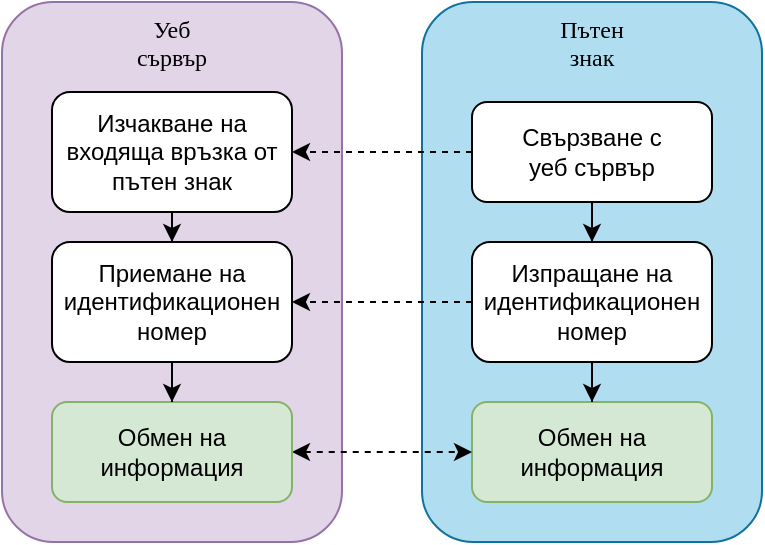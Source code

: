 <mxfile version="12.7.0" type="device"><diagram id="C5RBs43oDa-KdzZeNtuy" name="Page-1"><mxGraphModel dx="813" dy="407" grid="1" gridSize="10" guides="1" tooltips="1" connect="1" arrows="1" fold="1" page="1" pageScale="1" pageWidth="827" pageHeight="1169" math="0" shadow="0"><root><mxCell id="WIyWlLk6GJQsqaUBKTNV-0"/><mxCell id="WIyWlLk6GJQsqaUBKTNV-1" parent="WIyWlLk6GJQsqaUBKTNV-0"/><mxCell id="fW3TqtSzrojyCsGFCnBx-0" value="Уеб&lt;br&gt;сървър" style="rounded=1;whiteSpace=wrap;html=1;fillColor=#e1d5e7;strokeColor=#9673a6;fontFamily=Tahoma;fontStyle=0;verticalAlign=top;" parent="WIyWlLk6GJQsqaUBKTNV-1" vertex="1"><mxGeometry x="390" y="60" width="170" height="270" as="geometry"/></mxCell><mxCell id="gSk2inphpmmhCw33Cuks-0" value="Пътен&lt;br&gt;знак" style="rounded=1;whiteSpace=wrap;html=1;fillColor=#b1ddf0;strokeColor=#10739e;fontFamily=Tahoma;fontStyle=0;verticalAlign=top;" parent="WIyWlLk6GJQsqaUBKTNV-1" vertex="1"><mxGeometry x="600" y="60" width="170" height="270" as="geometry"/></mxCell><mxCell id="E0pa2XqTDV0Jn7kff5WG-1" style="edgeStyle=orthogonalEdgeStyle;rounded=0;orthogonalLoop=1;jettySize=auto;html=1;entryX=1;entryY=0.5;entryDx=0;entryDy=0;strokeColor=#000000;dashed=1;" edge="1" parent="WIyWlLk6GJQsqaUBKTNV-1" source="gSk2inphpmmhCw33Cuks-2" target="E0pa2XqTDV0Jn7kff5WG-0"><mxGeometry relative="1" as="geometry"/></mxCell><mxCell id="E0pa2XqTDV0Jn7kff5WG-3" style="edgeStyle=orthogonalEdgeStyle;rounded=0;orthogonalLoop=1;jettySize=auto;html=1;entryX=0.5;entryY=0;entryDx=0;entryDy=0;strokeColor=#000000;" edge="1" parent="WIyWlLk6GJQsqaUBKTNV-1" source="gSk2inphpmmhCw33Cuks-2" target="E0pa2XqTDV0Jn7kff5WG-2"><mxGeometry relative="1" as="geometry"/></mxCell><mxCell id="gSk2inphpmmhCw33Cuks-2" value="Свързване с&lt;br&gt;уеб сървър" style="rounded=1;whiteSpace=wrap;html=1;" parent="WIyWlLk6GJQsqaUBKTNV-1" vertex="1"><mxGeometry x="625" y="110" width="120" height="50" as="geometry"/></mxCell><mxCell id="gSk2inphpmmhCw33Cuks-8" value="Обмен на информация" style="rounded=1;whiteSpace=wrap;html=1;fillColor=#d5e8d4;strokeColor=#82b366;" parent="WIyWlLk6GJQsqaUBKTNV-1" vertex="1"><mxGeometry x="625" y="260" width="120" height="50" as="geometry"/></mxCell><mxCell id="gSk2inphpmmhCw33Cuks-43" style="edgeStyle=orthogonalEdgeStyle;rounded=0;orthogonalLoop=1;jettySize=auto;html=1;entryX=0;entryY=0.5;entryDx=0;entryDy=0;labelBackgroundColor=none;dashed=1;startArrow=classic;startFill=1;" parent="WIyWlLk6GJQsqaUBKTNV-1" source="gSk2inphpmmhCw33Cuks-23" target="gSk2inphpmmhCw33Cuks-8" edge="1"><mxGeometry relative="1" as="geometry"/></mxCell><mxCell id="gSk2inphpmmhCw33Cuks-23" value="Обмен на информация" style="rounded=1;whiteSpace=wrap;html=1;fillColor=#d5e8d4;strokeColor=#82b366;" parent="WIyWlLk6GJQsqaUBKTNV-1" vertex="1"><mxGeometry x="415" y="260" width="120" height="50" as="geometry"/></mxCell><mxCell id="E0pa2XqTDV0Jn7kff5WG-7" style="edgeStyle=orthogonalEdgeStyle;rounded=0;orthogonalLoop=1;jettySize=auto;html=1;entryX=0.5;entryY=0;entryDx=0;entryDy=0;strokeColor=#000000;" edge="1" parent="WIyWlLk6GJQsqaUBKTNV-1" source="E0pa2XqTDV0Jn7kff5WG-0" target="E0pa2XqTDV0Jn7kff5WG-5"><mxGeometry relative="1" as="geometry"/></mxCell><mxCell id="E0pa2XqTDV0Jn7kff5WG-0" value="Изчакване на входяща връзка от пътен знак" style="rounded=1;whiteSpace=wrap;html=1;" vertex="1" parent="WIyWlLk6GJQsqaUBKTNV-1"><mxGeometry x="415" y="105" width="120" height="60" as="geometry"/></mxCell><mxCell id="E0pa2XqTDV0Jn7kff5WG-4" style="edgeStyle=orthogonalEdgeStyle;rounded=0;orthogonalLoop=1;jettySize=auto;html=1;entryX=0.5;entryY=0;entryDx=0;entryDy=0;strokeColor=#000000;" edge="1" parent="WIyWlLk6GJQsqaUBKTNV-1" source="E0pa2XqTDV0Jn7kff5WG-2" target="gSk2inphpmmhCw33Cuks-8"><mxGeometry relative="1" as="geometry"/></mxCell><mxCell id="E0pa2XqTDV0Jn7kff5WG-6" style="edgeStyle=orthogonalEdgeStyle;rounded=0;orthogonalLoop=1;jettySize=auto;html=1;entryX=1;entryY=0.5;entryDx=0;entryDy=0;dashed=1;strokeColor=#000000;" edge="1" parent="WIyWlLk6GJQsqaUBKTNV-1" source="E0pa2XqTDV0Jn7kff5WG-2" target="E0pa2XqTDV0Jn7kff5WG-5"><mxGeometry relative="1" as="geometry"/></mxCell><mxCell id="E0pa2XqTDV0Jn7kff5WG-2" value="Изпращане на идентификационен номер" style="rounded=1;whiteSpace=wrap;html=1;" vertex="1" parent="WIyWlLk6GJQsqaUBKTNV-1"><mxGeometry x="625" y="180" width="120" height="60" as="geometry"/></mxCell><mxCell id="E0pa2XqTDV0Jn7kff5WG-8" style="edgeStyle=orthogonalEdgeStyle;rounded=0;orthogonalLoop=1;jettySize=auto;html=1;entryX=0.5;entryY=0;entryDx=0;entryDy=0;strokeColor=#000000;" edge="1" parent="WIyWlLk6GJQsqaUBKTNV-1" source="E0pa2XqTDV0Jn7kff5WG-5" target="gSk2inphpmmhCw33Cuks-23"><mxGeometry relative="1" as="geometry"/></mxCell><mxCell id="E0pa2XqTDV0Jn7kff5WG-5" value="Приемане на идентификационен номер" style="rounded=1;whiteSpace=wrap;html=1;" vertex="1" parent="WIyWlLk6GJQsqaUBKTNV-1"><mxGeometry x="415" y="180" width="120" height="60" as="geometry"/></mxCell></root></mxGraphModel></diagram></mxfile>